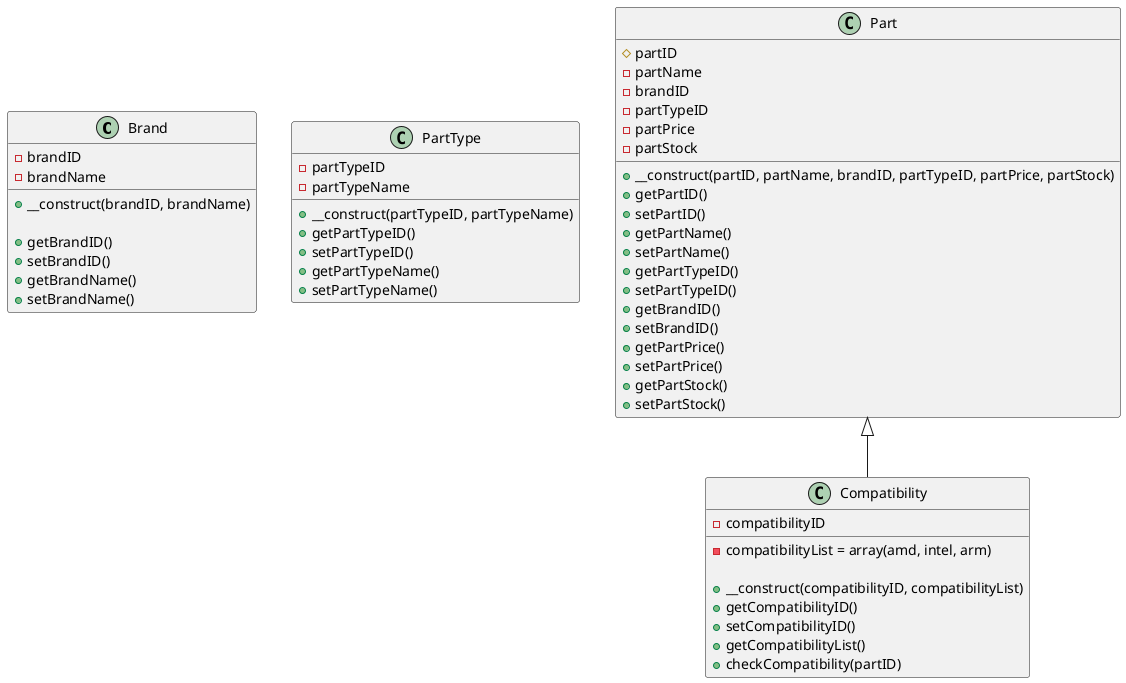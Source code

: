 @startuml
class Brand {
    - brandID
    - brandName

    + __construct(brandID, brandName)

    + getBrandID()
    + setBrandID()
    + getBrandName()
    + setBrandName()
}

class PartType {
    - partTypeID
    - partTypeName

    + __construct(partTypeID, partTypeName)
    + getPartTypeID()
    + setPartTypeID()
    + getPartTypeName()
    + setPartTypeName()
}

class Part {
    # partID
    - partName
    - brandID
    - partTypeID
    - partPrice
    - partStock

    + __construct(partID, partName, brandID, partTypeID, partPrice, partStock)
    + getPartID()
    + setPartID()
    + getPartName()
    + setPartName()
    + getPartTypeID()
    + setPartTypeID()
    + getBrandID()
    + setBrandID()
    + getPartPrice()
    + setPartPrice()
    + getPartStock()
    + setPartStock()
}

class Compatibility extends Part {
    - compatibilityID
    - compatibilityList = array(amd, intel, arm)

    + __construct(compatibilityID, compatibilityList)
    + getCompatibilityID()
    + setCompatibilityID()
    + getCompatibilityList()
    + checkCompatibility(partID)
}
@enduml
